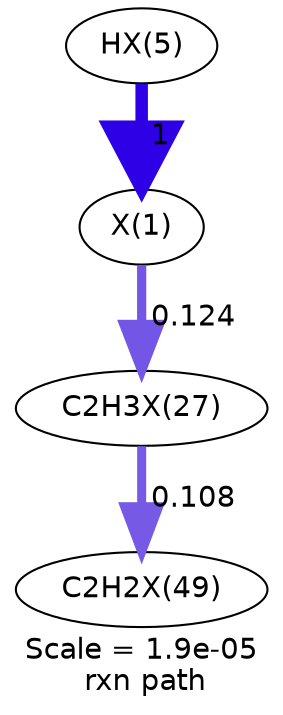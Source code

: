 digraph reaction_paths {
center=1;
s18 -> s17[fontname="Helvetica", style="setlinewidth(6)", arrowsize=3, color="0.7, 1.5, 0.9"
, label=" 1"];
s17 -> s19[fontname="Helvetica", style="setlinewidth(4.42)", arrowsize=2.21, color="0.7, 0.624, 0.9"
, label=" 0.124"];
s19 -> s30[fontname="Helvetica", style="setlinewidth(4.32)", arrowsize=2.16, color="0.7, 0.608, 0.9"
, label=" 0.108"];
s17 [ fontname="Helvetica", label="X(1)"];
s18 [ fontname="Helvetica", label="HX(5)"];
s19 [ fontname="Helvetica", label="C2H3X(27)"];
s30 [ fontname="Helvetica", label="C2H2X(49)"];
 label = "Scale = 1.9e-05\l rxn path";
 fontname = "Helvetica";
}
